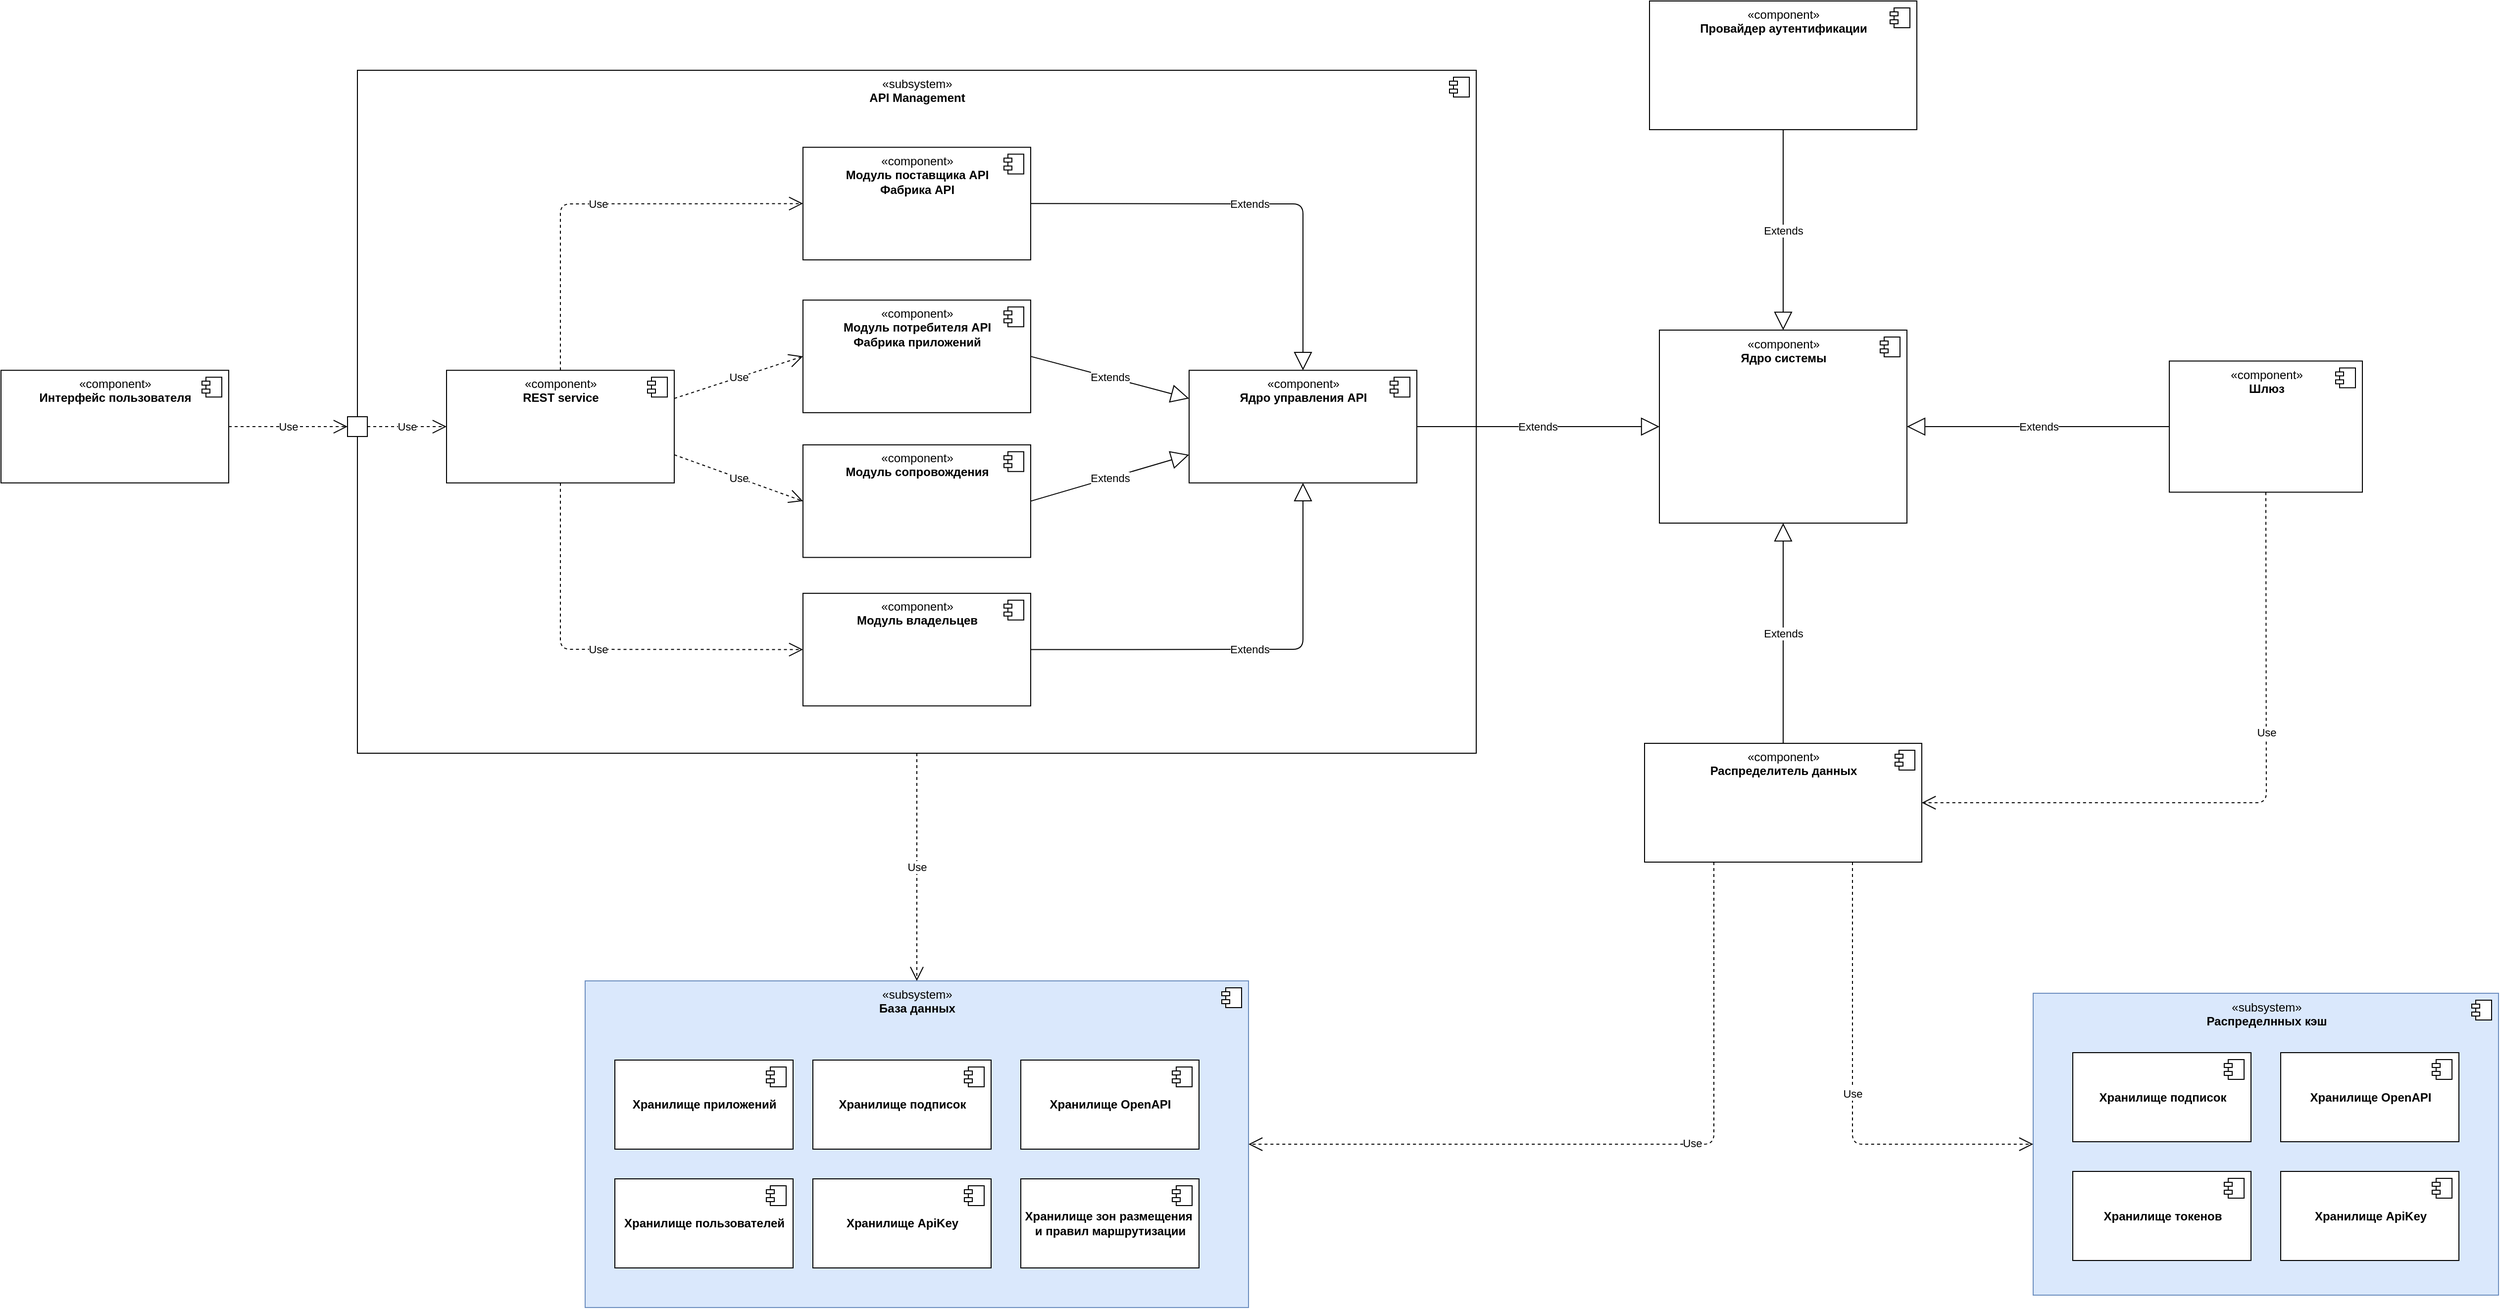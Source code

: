 <mxfile version="14.9.6" type="device"><diagram id="nkzLdBtl6WyTMvz-Gw88" name="Page-1"><mxGraphModel dx="4070" dy="1270" grid="1" gridSize="10" guides="1" tooltips="1" connect="1" arrows="1" fold="1" page="1" pageScale="1" pageWidth="850" pageHeight="1100" math="0" shadow="0"><root><mxCell id="0"/><mxCell id="1" parent="0"/><mxCell id="8bAinxHCL_zx1Tt3Iwnc-83" value="«subsystem»&lt;br&gt;&lt;b&gt;API Management&lt;/b&gt;" style="html=1;dropTarget=0;verticalAlign=top;" parent="1" vertex="1"><mxGeometry x="-1090" y="100" width="1130" height="690" as="geometry"/></mxCell><mxCell id="8bAinxHCL_zx1Tt3Iwnc-84" value="" style="shape=module;jettyWidth=8;jettyHeight=4;" parent="8bAinxHCL_zx1Tt3Iwnc-83" vertex="1"><mxGeometry x="1" width="20" height="20" relative="1" as="geometry"><mxPoint x="-27" y="7" as="offset"/></mxGeometry></mxCell><mxCell id="StKLOnzCAi3UnM_dkvoX-3" value="&lt;div align=&quot;center&quot;&gt;«component»&lt;/div&gt;&lt;div align=&quot;center&quot;&gt;&lt;b&gt;Шлюз&lt;/b&gt;&lt;br&gt;&lt;/div&gt;" style="html=1;dropTarget=0;align=center;horizontal=1;verticalAlign=top;" parent="1" vertex="1"><mxGeometry x="740" y="393.75" width="195" height="132.5" as="geometry"/></mxCell><mxCell id="StKLOnzCAi3UnM_dkvoX-4" value="" style="shape=module;jettyWidth=8;jettyHeight=4;" parent="StKLOnzCAi3UnM_dkvoX-3" vertex="1"><mxGeometry x="1" width="20" height="20" relative="1" as="geometry"><mxPoint x="-27" y="7" as="offset"/></mxGeometry></mxCell><mxCell id="StKLOnzCAi3UnM_dkvoX-5" value="«subsystem»&lt;br&gt;&lt;b&gt;База данных&lt;br&gt;&lt;/b&gt;" style="html=1;dropTarget=0;verticalAlign=top;fillColor=#dae8fc;strokeColor=#6c8ebf;" parent="1" vertex="1"><mxGeometry x="-860" y="1020" width="670" height="330" as="geometry"/></mxCell><mxCell id="StKLOnzCAi3UnM_dkvoX-6" value="" style="shape=module;jettyWidth=8;jettyHeight=4;" parent="StKLOnzCAi3UnM_dkvoX-5" vertex="1"><mxGeometry x="1" width="20" height="20" relative="1" as="geometry"><mxPoint x="-27" y="7" as="offset"/></mxGeometry></mxCell><mxCell id="StKLOnzCAi3UnM_dkvoX-7" value="«subsystem»&lt;br&gt;&lt;b&gt;Распределнных кэш &lt;br&gt;&lt;/b&gt;" style="html=1;dropTarget=0;verticalAlign=top;fillColor=#dae8fc;strokeColor=#6c8ebf;" parent="1" vertex="1"><mxGeometry x="602.5" y="1032.5" width="470" height="305" as="geometry"/></mxCell><mxCell id="StKLOnzCAi3UnM_dkvoX-8" value="" style="shape=module;jettyWidth=8;jettyHeight=4;" parent="StKLOnzCAi3UnM_dkvoX-7" vertex="1"><mxGeometry x="1" width="20" height="20" relative="1" as="geometry"><mxPoint x="-27" y="7" as="offset"/></mxGeometry></mxCell><mxCell id="StKLOnzCAi3UnM_dkvoX-9" value="&lt;div align=&quot;center&quot;&gt;«component»&lt;/div&gt;&lt;div align=&quot;center&quot;&gt;&lt;b&gt;Ядро управления API&lt;/b&gt;&lt;br&gt;&lt;/div&gt;" style="html=1;dropTarget=0;align=center;horizontal=1;verticalAlign=top;" parent="1" vertex="1"><mxGeometry x="-250" y="403.13" width="230" height="113.75" as="geometry"/></mxCell><mxCell id="StKLOnzCAi3UnM_dkvoX-10" value="" style="shape=module;jettyWidth=8;jettyHeight=4;" parent="StKLOnzCAi3UnM_dkvoX-9" vertex="1"><mxGeometry x="1" width="20" height="20" relative="1" as="geometry"><mxPoint x="-27" y="7" as="offset"/></mxGeometry></mxCell><mxCell id="StKLOnzCAi3UnM_dkvoX-11" value="&lt;b&gt;Хранилище приложений&lt;br&gt;&lt;/b&gt;" style="html=1;dropTarget=0;verticalAlign=middle;" parent="1" vertex="1"><mxGeometry x="-830" y="1100" width="180" height="90" as="geometry"/></mxCell><mxCell id="StKLOnzCAi3UnM_dkvoX-12" value="" style="shape=module;jettyWidth=8;jettyHeight=4;" parent="StKLOnzCAi3UnM_dkvoX-11" vertex="1"><mxGeometry x="1" width="20" height="20" relative="1" as="geometry"><mxPoint x="-27" y="7" as="offset"/></mxGeometry></mxCell><mxCell id="StKLOnzCAi3UnM_dkvoX-13" value="&lt;b&gt;Хранилище подписок&lt;br&gt;&lt;/b&gt;" style="html=1;dropTarget=0;verticalAlign=middle;" parent="1" vertex="1"><mxGeometry x="-630" y="1100" width="180" height="90" as="geometry"/></mxCell><mxCell id="StKLOnzCAi3UnM_dkvoX-14" value="" style="shape=module;jettyWidth=8;jettyHeight=4;" parent="StKLOnzCAi3UnM_dkvoX-13" vertex="1"><mxGeometry x="1" width="20" height="20" relative="1" as="geometry"><mxPoint x="-27" y="7" as="offset"/></mxGeometry></mxCell><mxCell id="StKLOnzCAi3UnM_dkvoX-15" value="&lt;b&gt;Хранилище OpenAPI&lt;br&gt;&lt;/b&gt;" style="html=1;dropTarget=0;verticalAlign=middle;" parent="1" vertex="1"><mxGeometry x="-420" y="1100" width="180" height="90" as="geometry"/></mxCell><mxCell id="StKLOnzCAi3UnM_dkvoX-16" value="" style="shape=module;jettyWidth=8;jettyHeight=4;" parent="StKLOnzCAi3UnM_dkvoX-15" vertex="1"><mxGeometry x="1" width="20" height="20" relative="1" as="geometry"><mxPoint x="-27" y="7" as="offset"/></mxGeometry></mxCell><mxCell id="StKLOnzCAi3UnM_dkvoX-17" value="&lt;b&gt;Хранилище пользователей&lt;br&gt;&lt;/b&gt;" style="html=1;dropTarget=0;verticalAlign=middle;" parent="1" vertex="1"><mxGeometry x="-830" y="1220" width="180" height="90" as="geometry"/></mxCell><mxCell id="StKLOnzCAi3UnM_dkvoX-18" value="" style="shape=module;jettyWidth=8;jettyHeight=4;" parent="StKLOnzCAi3UnM_dkvoX-17" vertex="1"><mxGeometry x="1" width="20" height="20" relative="1" as="geometry"><mxPoint x="-27" y="7" as="offset"/></mxGeometry></mxCell><mxCell id="StKLOnzCAi3UnM_dkvoX-19" value="&lt;div align=&quot;center&quot;&gt;«component»&lt;/div&gt;&lt;div align=&quot;center&quot;&gt;&lt;b&gt;Провайдер аутентификации&lt;br&gt;&lt;/b&gt;&lt;/div&gt;" style="html=1;dropTarget=0;align=center;horizontal=1;verticalAlign=top;" parent="1" vertex="1"><mxGeometry x="215" y="30" width="270" height="130" as="geometry"/></mxCell><mxCell id="StKLOnzCAi3UnM_dkvoX-20" value="" style="shape=module;jettyWidth=8;jettyHeight=4;" parent="StKLOnzCAi3UnM_dkvoX-19" vertex="1"><mxGeometry x="1" width="20" height="20" relative="1" as="geometry"><mxPoint x="-27" y="7" as="offset"/></mxGeometry></mxCell><mxCell id="StKLOnzCAi3UnM_dkvoX-21" value="&lt;b&gt;Хранилище подписок&lt;br&gt;&lt;/b&gt;" style="html=1;dropTarget=0;verticalAlign=middle;" parent="1" vertex="1"><mxGeometry x="642.5" y="1092.5" width="180" height="90" as="geometry"/></mxCell><mxCell id="StKLOnzCAi3UnM_dkvoX-22" value="" style="shape=module;jettyWidth=8;jettyHeight=4;" parent="StKLOnzCAi3UnM_dkvoX-21" vertex="1"><mxGeometry x="1" width="20" height="20" relative="1" as="geometry"><mxPoint x="-27" y="7" as="offset"/></mxGeometry></mxCell><mxCell id="StKLOnzCAi3UnM_dkvoX-23" value="&lt;b&gt;Хранилище OpenAPI&lt;br&gt;&lt;/b&gt;" style="html=1;dropTarget=0;verticalAlign=middle;" parent="1" vertex="1"><mxGeometry x="852.5" y="1092.5" width="180" height="90" as="geometry"/></mxCell><mxCell id="StKLOnzCAi3UnM_dkvoX-24" value="" style="shape=module;jettyWidth=8;jettyHeight=4;" parent="StKLOnzCAi3UnM_dkvoX-23" vertex="1"><mxGeometry x="1" width="20" height="20" relative="1" as="geometry"><mxPoint x="-27" y="7" as="offset"/></mxGeometry></mxCell><mxCell id="StKLOnzCAi3UnM_dkvoX-25" value="&lt;b&gt;Хранилище токенов&lt;br&gt;&lt;/b&gt;" style="html=1;dropTarget=0;verticalAlign=middle;" parent="1" vertex="1"><mxGeometry x="642.5" y="1212.5" width="180" height="90" as="geometry"/></mxCell><mxCell id="StKLOnzCAi3UnM_dkvoX-26" value="" style="shape=module;jettyWidth=8;jettyHeight=4;" parent="StKLOnzCAi3UnM_dkvoX-25" vertex="1"><mxGeometry x="1" width="20" height="20" relative="1" as="geometry"><mxPoint x="-27" y="7" as="offset"/></mxGeometry></mxCell><mxCell id="StKLOnzCAi3UnM_dkvoX-27" value="&lt;b&gt;Хранилище ApiKey&lt;br&gt;&lt;/b&gt;" style="html=1;dropTarget=0;verticalAlign=middle;" parent="1" vertex="1"><mxGeometry x="852.5" y="1212.5" width="180" height="90" as="geometry"/></mxCell><mxCell id="StKLOnzCAi3UnM_dkvoX-28" value="" style="shape=module;jettyWidth=8;jettyHeight=4;" parent="StKLOnzCAi3UnM_dkvoX-27" vertex="1"><mxGeometry x="1" width="20" height="20" relative="1" as="geometry"><mxPoint x="-27" y="7" as="offset"/></mxGeometry></mxCell><mxCell id="StKLOnzCAi3UnM_dkvoX-29" value="&lt;b&gt;Хранилище ApiKey&lt;br&gt;&lt;/b&gt;" style="html=1;dropTarget=0;verticalAlign=middle;" parent="1" vertex="1"><mxGeometry x="-630" y="1220" width="180" height="90" as="geometry"/></mxCell><mxCell id="StKLOnzCAi3UnM_dkvoX-30" value="" style="shape=module;jettyWidth=8;jettyHeight=4;" parent="StKLOnzCAi3UnM_dkvoX-29" vertex="1"><mxGeometry x="1" width="20" height="20" relative="1" as="geometry"><mxPoint x="-27" y="7" as="offset"/></mxGeometry></mxCell><mxCell id="StKLOnzCAi3UnM_dkvoX-31" value="«component»&lt;br&gt;&lt;b&gt;Распределитель данных&lt;br&gt;&lt;/b&gt;" style="html=1;dropTarget=0;verticalAlign=top;" parent="1" vertex="1"><mxGeometry x="210" y="780" width="280" height="120" as="geometry"/></mxCell><mxCell id="StKLOnzCAi3UnM_dkvoX-32" value="" style="shape=module;jettyWidth=8;jettyHeight=4;" parent="StKLOnzCAi3UnM_dkvoX-31" vertex="1"><mxGeometry x="1" width="20" height="20" relative="1" as="geometry"><mxPoint x="-27" y="7" as="offset"/></mxGeometry></mxCell><mxCell id="V_mkeSYkJO_5a4LvOwcz-59" value="«component»&lt;br&gt;&lt;b&gt;Ядро системы&lt;/b&gt;" style="html=1;dropTarget=0;verticalAlign=top;" parent="1" vertex="1"><mxGeometry x="225" y="362.5" width="250" height="195" as="geometry"/></mxCell><mxCell id="V_mkeSYkJO_5a4LvOwcz-60" value="" style="shape=module;jettyWidth=8;jettyHeight=4;" parent="V_mkeSYkJO_5a4LvOwcz-59" vertex="1"><mxGeometry x="1" width="20" height="20" relative="1" as="geometry"><mxPoint x="-27" y="7" as="offset"/></mxGeometry></mxCell><mxCell id="8bAinxHCL_zx1Tt3Iwnc-27" value="&lt;div align=&quot;center&quot;&gt;«component»&lt;/div&gt;&lt;div align=&quot;center&quot;&gt;&lt;b&gt;Модуль поставщика API&lt;/b&gt;&lt;/div&gt;&lt;div align=&quot;center&quot;&gt;&lt;b&gt;Фабрика API&lt;/b&gt;&lt;/div&gt;" style="html=1;dropTarget=0;align=center;horizontal=1;verticalAlign=top;" parent="1" vertex="1"><mxGeometry x="-640" y="177.81" width="230" height="113.75" as="geometry"/></mxCell><mxCell id="8bAinxHCL_zx1Tt3Iwnc-28" value="" style="shape=module;jettyWidth=8;jettyHeight=4;" parent="8bAinxHCL_zx1Tt3Iwnc-27" vertex="1"><mxGeometry x="1" width="20" height="20" relative="1" as="geometry"><mxPoint x="-27" y="7" as="offset"/></mxGeometry></mxCell><mxCell id="8bAinxHCL_zx1Tt3Iwnc-29" value="&lt;div align=&quot;center&quot;&gt;«component»&lt;/div&gt;&lt;div align=&quot;center&quot;&gt;&lt;b&gt;Модуль потребителя API&lt;/b&gt;&lt;/div&gt;&lt;div align=&quot;center&quot;&gt;&lt;b&gt;Фабрика приложений&lt;/b&gt;&lt;/div&gt;" style="html=1;dropTarget=0;align=center;horizontal=1;verticalAlign=top;" parent="1" vertex="1"><mxGeometry x="-640" y="332.18" width="230" height="113.75" as="geometry"/></mxCell><mxCell id="8bAinxHCL_zx1Tt3Iwnc-30" value="" style="shape=module;jettyWidth=8;jettyHeight=4;" parent="8bAinxHCL_zx1Tt3Iwnc-29" vertex="1"><mxGeometry x="1" width="20" height="20" relative="1" as="geometry"><mxPoint x="-27" y="7" as="offset"/></mxGeometry></mxCell><mxCell id="8bAinxHCL_zx1Tt3Iwnc-31" value="&lt;div align=&quot;center&quot;&gt;«component»&lt;/div&gt;&lt;div align=&quot;center&quot;&gt;&lt;b&gt;Модуль сопровождения&lt;/b&gt;&lt;/div&gt;" style="html=1;dropTarget=0;align=center;horizontal=1;verticalAlign=top;" parent="1" vertex="1"><mxGeometry x="-640" y="478.43" width="230" height="113.75" as="geometry"/></mxCell><mxCell id="8bAinxHCL_zx1Tt3Iwnc-32" value="" style="shape=module;jettyWidth=8;jettyHeight=4;" parent="8bAinxHCL_zx1Tt3Iwnc-31" vertex="1"><mxGeometry x="1" width="20" height="20" relative="1" as="geometry"><mxPoint x="-27" y="7" as="offset"/></mxGeometry></mxCell><mxCell id="8bAinxHCL_zx1Tt3Iwnc-33" value="&lt;div align=&quot;center&quot;&gt;«component»&lt;/div&gt;&lt;div align=&quot;center&quot;&gt;&lt;b&gt;Модуль владельцев&lt;/b&gt;&lt;/div&gt;" style="html=1;dropTarget=0;align=center;horizontal=1;verticalAlign=top;" parent="1" vertex="1"><mxGeometry x="-640" y="628.43" width="230" height="113.75" as="geometry"/></mxCell><mxCell id="8bAinxHCL_zx1Tt3Iwnc-34" value="" style="shape=module;jettyWidth=8;jettyHeight=4;" parent="8bAinxHCL_zx1Tt3Iwnc-33" vertex="1"><mxGeometry x="1" width="20" height="20" relative="1" as="geometry"><mxPoint x="-27" y="7" as="offset"/></mxGeometry></mxCell><mxCell id="8bAinxHCL_zx1Tt3Iwnc-41" value="&lt;div align=&quot;center&quot;&gt;«component»&lt;/div&gt;&lt;div align=&quot;center&quot;&gt;&lt;b&gt;Интерфейс пользователя&lt;/b&gt;&lt;/div&gt;" style="html=1;dropTarget=0;align=center;horizontal=1;verticalAlign=top;" parent="1" vertex="1"><mxGeometry x="-1450" y="403.13" width="230" height="113.75" as="geometry"/></mxCell><mxCell id="8bAinxHCL_zx1Tt3Iwnc-42" value="" style="shape=module;jettyWidth=8;jettyHeight=4;" parent="8bAinxHCL_zx1Tt3Iwnc-41" vertex="1"><mxGeometry x="1" width="20" height="20" relative="1" as="geometry"><mxPoint x="-27" y="7" as="offset"/></mxGeometry></mxCell><mxCell id="8bAinxHCL_zx1Tt3Iwnc-52" value="Use" style="endArrow=open;endSize=12;dashed=1;html=1;exitX=0.25;exitY=1;exitDx=0;exitDy=0;entryX=1;entryY=0.5;entryDx=0;entryDy=0;" parent="1" source="StKLOnzCAi3UnM_dkvoX-31" target="StKLOnzCAi3UnM_dkvoX-5" edge="1"><mxGeometry x="-0.186" width="160" relative="1" as="geometry"><mxPoint x="110" y="1080.005" as="sourcePoint"/><mxPoint x="355" y="1080" as="targetPoint"/><Array as="points"><mxPoint x="280" y="1185"/></Array><mxPoint y="-1" as="offset"/></mxGeometry></mxCell><mxCell id="8bAinxHCL_zx1Tt3Iwnc-59" value="Extends" style="endArrow=block;endSize=16;endFill=0;html=1;exitX=0.5;exitY=0;exitDx=0;exitDy=0;entryX=0.5;entryY=1;entryDx=0;entryDy=0;" parent="1" source="StKLOnzCAi3UnM_dkvoX-31" target="V_mkeSYkJO_5a4LvOwcz-59" edge="1"><mxGeometry width="160" relative="1" as="geometry"><mxPoint x="370" y="580" as="sourcePoint"/><mxPoint x="530" y="580" as="targetPoint"/></mxGeometry></mxCell><mxCell id="8bAinxHCL_zx1Tt3Iwnc-60" value="Extends" style="endArrow=block;endSize=16;endFill=0;html=1;exitX=0;exitY=0.5;exitDx=0;exitDy=0;entryX=1;entryY=0.5;entryDx=0;entryDy=0;" parent="1" source="StKLOnzCAi3UnM_dkvoX-3" target="V_mkeSYkJO_5a4LvOwcz-59" edge="1"><mxGeometry width="160" relative="1" as="geometry"><mxPoint x="620" y="668.43" as="sourcePoint"/><mxPoint x="620" y="445.93" as="targetPoint"/></mxGeometry></mxCell><mxCell id="8bAinxHCL_zx1Tt3Iwnc-61" value="Extends" style="endArrow=block;endSize=16;endFill=0;html=1;exitX=0.5;exitY=1;exitDx=0;exitDy=0;entryX=0.5;entryY=0;entryDx=0;entryDy=0;" parent="1" source="StKLOnzCAi3UnM_dkvoX-19" target="V_mkeSYkJO_5a4LvOwcz-59" edge="1"><mxGeometry width="160" relative="1" as="geometry"><mxPoint x="725" y="290.13" as="sourcePoint"/><mxPoint x="460" y="290.13" as="targetPoint"/></mxGeometry></mxCell><mxCell id="8bAinxHCL_zx1Tt3Iwnc-62" value="Extends" style="endArrow=block;endSize=16;endFill=0;html=1;exitX=1;exitY=0.5;exitDx=0;exitDy=0;entryX=0;entryY=0.5;entryDx=0;entryDy=0;" parent="1" source="StKLOnzCAi3UnM_dkvoX-9" target="V_mkeSYkJO_5a4LvOwcz-59" edge="1"><mxGeometry width="160" relative="1" as="geometry"><mxPoint x="150" y="434.06" as="sourcePoint"/><mxPoint x="150" y="636.56" as="targetPoint"/></mxGeometry></mxCell><mxCell id="8bAinxHCL_zx1Tt3Iwnc-63" value="Extends" style="endArrow=block;endSize=16;endFill=0;html=1;entryX=0.5;entryY=1;entryDx=0;entryDy=0;exitX=1;exitY=0.5;exitDx=0;exitDy=0;" parent="1" source="8bAinxHCL_zx1Tt3Iwnc-33" target="StKLOnzCAi3UnM_dkvoX-9" edge="1"><mxGeometry width="160" relative="1" as="geometry"><mxPoint x="-340" y="687.505" as="sourcePoint"/><mxPoint x="-130" y="550" as="targetPoint"/><Array as="points"><mxPoint x="-135" y="685"/></Array></mxGeometry></mxCell><mxCell id="8bAinxHCL_zx1Tt3Iwnc-64" value="Extends" style="endArrow=block;endSize=16;endFill=0;html=1;exitX=1;exitY=0.5;exitDx=0;exitDy=0;entryX=0.5;entryY=0;entryDx=0;entryDy=0;" parent="1" source="8bAinxHCL_zx1Tt3Iwnc-27" target="StKLOnzCAi3UnM_dkvoX-9" edge="1"><mxGeometry width="160" relative="1" as="geometry"><mxPoint x="-360" y="332.178" as="sourcePoint"/><mxPoint x="-135" y="390" as="targetPoint"/><Array as="points"><mxPoint x="-135" y="235"/></Array></mxGeometry></mxCell><mxCell id="8bAinxHCL_zx1Tt3Iwnc-65" value="Extends" style="endArrow=block;endSize=16;endFill=0;html=1;exitX=1;exitY=0.5;exitDx=0;exitDy=0;entryX=0;entryY=0.25;entryDx=0;entryDy=0;" parent="1" source="8bAinxHCL_zx1Tt3Iwnc-29" target="StKLOnzCAi3UnM_dkvoX-9" edge="1"><mxGeometry width="160" relative="1" as="geometry"><mxPoint x="-400" y="244.685" as="sourcePoint"/><mxPoint x="-125" y="413.13" as="targetPoint"/></mxGeometry></mxCell><mxCell id="8bAinxHCL_zx1Tt3Iwnc-66" value="Extends" style="endArrow=block;endSize=16;endFill=0;html=1;exitX=1;exitY=0.5;exitDx=0;exitDy=0;entryX=0;entryY=0.75;entryDx=0;entryDy=0;" parent="1" source="8bAinxHCL_zx1Tt3Iwnc-31" target="StKLOnzCAi3UnM_dkvoX-9" edge="1"><mxGeometry width="160" relative="1" as="geometry"><mxPoint x="-400" y="399.055" as="sourcePoint"/><mxPoint x="-240" y="441.568" as="targetPoint"/></mxGeometry></mxCell><mxCell id="8bAinxHCL_zx1Tt3Iwnc-74" value="Use" style="endArrow=open;endSize=12;dashed=1;html=1;exitX=1;exitY=0.5;exitDx=0;exitDy=0;entryX=0;entryY=0.5;entryDx=0;entryDy=0;" parent="1" source="Wpj-NbiUkkfLAJv_Ev5i-3" target="Wpj-NbiUkkfLAJv_Ev5i-5" edge="1"><mxGeometry width="160" relative="1" as="geometry"><mxPoint x="-890" y="234.685" as="sourcePoint"/><mxPoint x="-660" y="420" as="targetPoint"/></mxGeometry></mxCell><mxCell id="8bAinxHCL_zx1Tt3Iwnc-80" value="Use" style="endArrow=open;endSize=12;dashed=1;html=1;exitX=0.5;exitY=1;exitDx=0;exitDy=0;entryX=1;entryY=0.5;entryDx=0;entryDy=0;" parent="1" source="StKLOnzCAi3UnM_dkvoX-3" target="StKLOnzCAi3UnM_dkvoX-31" edge="1"><mxGeometry x="-0.263" width="160" relative="1" as="geometry"><mxPoint x="642.5" y="590.75" as="sourcePoint"/><mxPoint x="802.5" y="590.75" as="targetPoint"/><Array as="points"><mxPoint x="838" y="840"/></Array><mxPoint y="-1" as="offset"/></mxGeometry></mxCell><mxCell id="8bAinxHCL_zx1Tt3Iwnc-81" value="Use" style="endArrow=open;endSize=12;dashed=1;html=1;entryX=0;entryY=0.5;entryDx=0;entryDy=0;exitX=0.75;exitY=1;exitDx=0;exitDy=0;" parent="1" source="StKLOnzCAi3UnM_dkvoX-31" target="StKLOnzCAi3UnM_dkvoX-7" edge="1"><mxGeometry width="160" relative="1" as="geometry"><mxPoint x="490" y="850" as="sourcePoint"/><mxPoint x="475" y="1141.25" as="targetPoint"/><Array as="points"><mxPoint x="420" y="1185"/></Array></mxGeometry></mxCell><mxCell id="8bAinxHCL_zx1Tt3Iwnc-85" value="Use" style="endArrow=open;endSize=12;dashed=1;html=1;exitX=0.5;exitY=1;exitDx=0;exitDy=0;entryX=0.5;entryY=0;entryDx=0;entryDy=0;" parent="1" source="8bAinxHCL_zx1Tt3Iwnc-83" target="StKLOnzCAi3UnM_dkvoX-5" edge="1"><mxGeometry width="160" relative="1" as="geometry"><mxPoint x="10" y="830" as="sourcePoint"/><mxPoint x="170" y="830" as="targetPoint"/></mxGeometry></mxCell><mxCell id="Wpj-NbiUkkfLAJv_Ev5i-1" value="&lt;b&gt;Хранилище зон размещения&amp;nbsp;&lt;br&gt;и правил маршрутизации&lt;br&gt;&lt;/b&gt;" style="html=1;dropTarget=0;verticalAlign=middle;" vertex="1" parent="1"><mxGeometry x="-420" y="1220" width="180" height="90" as="geometry"/></mxCell><mxCell id="Wpj-NbiUkkfLAJv_Ev5i-2" value="" style="shape=module;jettyWidth=8;jettyHeight=4;" vertex="1" parent="Wpj-NbiUkkfLAJv_Ev5i-1"><mxGeometry x="1" width="20" height="20" relative="1" as="geometry"><mxPoint x="-27" y="7" as="offset"/></mxGeometry></mxCell><mxCell id="Wpj-NbiUkkfLAJv_Ev5i-3" value="" style="whiteSpace=wrap;html=1;aspect=fixed;" vertex="1" parent="1"><mxGeometry x="-1100" y="450.01" width="20" height="20" as="geometry"/></mxCell><mxCell id="Wpj-NbiUkkfLAJv_Ev5i-4" value="Use" style="endArrow=open;endSize=12;dashed=1;html=1;exitX=1;exitY=0.5;exitDx=0;exitDy=0;entryX=0;entryY=0.5;entryDx=0;entryDy=0;" edge="1" parent="1" source="8bAinxHCL_zx1Tt3Iwnc-41" target="Wpj-NbiUkkfLAJv_Ev5i-3"><mxGeometry width="160" relative="1" as="geometry"><mxPoint x="-725" y="460" as="sourcePoint"/><mxPoint x="-640" y="244.68" as="targetPoint"/></mxGeometry></mxCell><mxCell id="Wpj-NbiUkkfLAJv_Ev5i-5" value="&lt;div align=&quot;center&quot;&gt;«component»&lt;/div&gt;&lt;div align=&quot;center&quot;&gt;&lt;b&gt;REST service&lt;/b&gt;&lt;/div&gt;" style="html=1;dropTarget=0;align=center;horizontal=1;verticalAlign=top;" vertex="1" parent="1"><mxGeometry x="-1000" y="403.14" width="230" height="113.75" as="geometry"/></mxCell><mxCell id="Wpj-NbiUkkfLAJv_Ev5i-6" value="" style="shape=module;jettyWidth=8;jettyHeight=4;" vertex="1" parent="Wpj-NbiUkkfLAJv_Ev5i-5"><mxGeometry x="1" width="20" height="20" relative="1" as="geometry"><mxPoint x="-27" y="7" as="offset"/></mxGeometry></mxCell><mxCell id="Wpj-NbiUkkfLAJv_Ev5i-9" value="Use" style="endArrow=open;endSize=12;dashed=1;html=1;exitX=1;exitY=0.25;exitDx=0;exitDy=0;entryX=0;entryY=0.5;entryDx=0;entryDy=0;" edge="1" parent="1" source="Wpj-NbiUkkfLAJv_Ev5i-5" target="8bAinxHCL_zx1Tt3Iwnc-29"><mxGeometry width="160" relative="1" as="geometry"><mxPoint x="-770" y="350" as="sourcePoint"/><mxPoint x="-690" y="350.005" as="targetPoint"/></mxGeometry></mxCell><mxCell id="Wpj-NbiUkkfLAJv_Ev5i-10" value="Use" style="endArrow=open;endSize=12;dashed=1;html=1;exitX=1;exitY=0.75;exitDx=0;exitDy=0;entryX=0;entryY=0.5;entryDx=0;entryDy=0;" edge="1" parent="1" source="Wpj-NbiUkkfLAJv_Ev5i-5" target="8bAinxHCL_zx1Tt3Iwnc-31"><mxGeometry width="160" relative="1" as="geometry"><mxPoint x="-760" y="441.577" as="sourcePoint"/><mxPoint x="-630" y="399.055" as="targetPoint"/></mxGeometry></mxCell><mxCell id="Wpj-NbiUkkfLAJv_Ev5i-11" value="Use" style="endArrow=open;endSize=12;dashed=1;html=1;exitX=0.5;exitY=0;exitDx=0;exitDy=0;entryX=0;entryY=0.5;entryDx=0;entryDy=0;" edge="1" parent="1" source="Wpj-NbiUkkfLAJv_Ev5i-5" target="8bAinxHCL_zx1Tt3Iwnc-27"><mxGeometry width="160" relative="1" as="geometry"><mxPoint x="-860" y="374.707" as="sourcePoint"/><mxPoint x="-730" y="332.185" as="targetPoint"/><Array as="points"><mxPoint x="-885" y="235"/></Array></mxGeometry></mxCell><mxCell id="Wpj-NbiUkkfLAJv_Ev5i-12" value="Use" style="endArrow=open;endSize=12;dashed=1;html=1;exitX=0.5;exitY=1;exitDx=0;exitDy=0;entryX=0;entryY=0.5;entryDx=0;entryDy=0;" edge="1" parent="1" source="Wpj-NbiUkkfLAJv_Ev5i-5" target="8bAinxHCL_zx1Tt3Iwnc-33"><mxGeometry width="160" relative="1" as="geometry"><mxPoint x="-840" y="592.182" as="sourcePoint"/><mxPoint x="-710" y="639.035" as="targetPoint"/><Array as="points"><mxPoint x="-885" y="685"/></Array></mxGeometry></mxCell></root></mxGraphModel></diagram></mxfile>